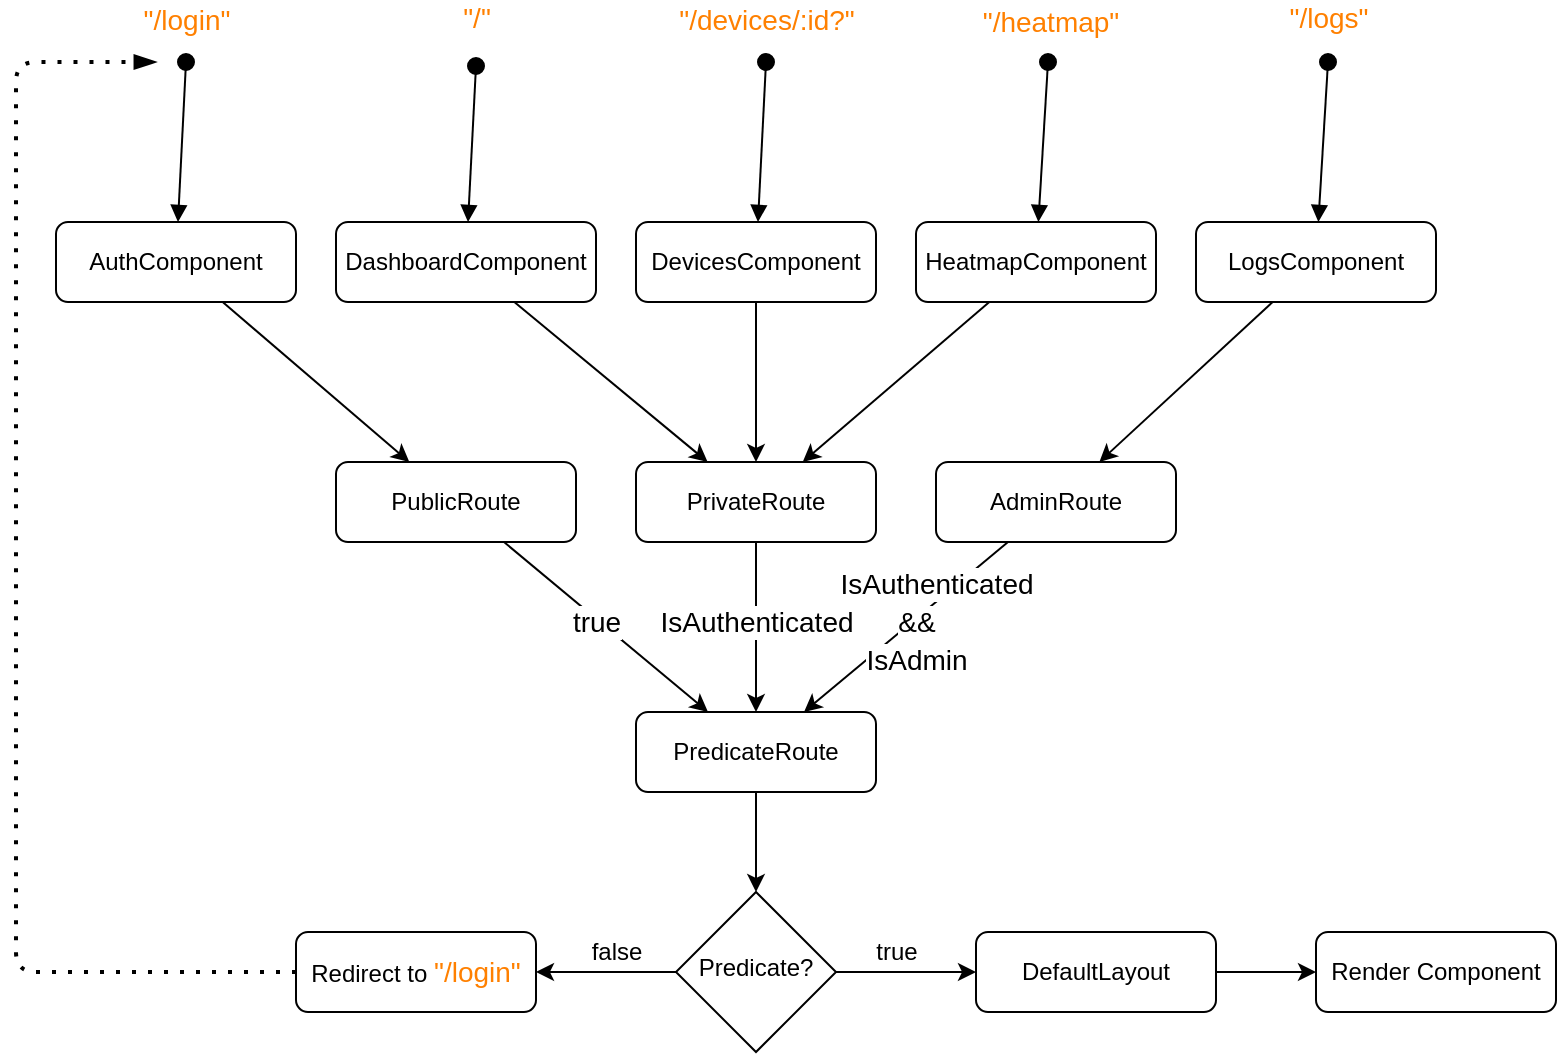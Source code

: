 <mxfile version="13.10.9" type="device"><diagram id="C5RBs43oDa-KdzZeNtuy" name="Page-1"><mxGraphModel dx="1422" dy="745" grid="1" gridSize="10" guides="1" tooltips="1" connect="1" arrows="1" fold="1" page="1" pageScale="1" pageWidth="827" pageHeight="1169" math="0" shadow="0"><root><mxCell id="WIyWlLk6GJQsqaUBKTNV-0"/><mxCell id="WIyWlLk6GJQsqaUBKTNV-1" parent="WIyWlLk6GJQsqaUBKTNV-0"/><mxCell id="gDm3vPsg-y2dDTlUqpbz-4" style="edgeStyle=orthogonalEdgeStyle;rounded=0;orthogonalLoop=1;jettySize=auto;html=1;" edge="1" parent="WIyWlLk6GJQsqaUBKTNV-1" source="WIyWlLk6GJQsqaUBKTNV-3" target="WIyWlLk6GJQsqaUBKTNV-10"><mxGeometry relative="1" as="geometry"/></mxCell><mxCell id="WIyWlLk6GJQsqaUBKTNV-3" value="PredicateRoute" style="rounded=1;whiteSpace=wrap;html=1;fontSize=12;glass=0;strokeWidth=1;shadow=0;" parent="WIyWlLk6GJQsqaUBKTNV-1" vertex="1"><mxGeometry x="330" y="565" width="120" height="40" as="geometry"/></mxCell><mxCell id="gDm3vPsg-y2dDTlUqpbz-0" style="edgeStyle=orthogonalEdgeStyle;rounded=0;orthogonalLoop=1;jettySize=auto;html=1;" edge="1" parent="WIyWlLk6GJQsqaUBKTNV-1" source="WIyWlLk6GJQsqaUBKTNV-10" target="WIyWlLk6GJQsqaUBKTNV-11"><mxGeometry relative="1" as="geometry"/></mxCell><mxCell id="gDm3vPsg-y2dDTlUqpbz-2" style="edgeStyle=orthogonalEdgeStyle;rounded=0;orthogonalLoop=1;jettySize=auto;html=1;entryX=0;entryY=0.5;entryDx=0;entryDy=0;" edge="1" parent="WIyWlLk6GJQsqaUBKTNV-1" source="WIyWlLk6GJQsqaUBKTNV-10" target="WIyWlLk6GJQsqaUBKTNV-12"><mxGeometry relative="1" as="geometry"/></mxCell><mxCell id="WIyWlLk6GJQsqaUBKTNV-10" value="Predicate?" style="rhombus;whiteSpace=wrap;html=1;shadow=0;fontFamily=Helvetica;fontSize=12;align=center;strokeWidth=1;spacing=6;spacingTop=-4;" parent="WIyWlLk6GJQsqaUBKTNV-1" vertex="1"><mxGeometry x="350" y="655" width="80" height="80" as="geometry"/></mxCell><mxCell id="WIyWlLk6GJQsqaUBKTNV-11" value="Redirect to &lt;font color=&quot;#ff8000&quot; style=&quot;font-size: 14px&quot;&gt;&quot;/login&quot;&lt;/font&gt;" style="rounded=1;whiteSpace=wrap;html=1;fontSize=12;glass=0;strokeWidth=1;shadow=0;" parent="WIyWlLk6GJQsqaUBKTNV-1" vertex="1"><mxGeometry x="160" y="675" width="120" height="40" as="geometry"/></mxCell><mxCell id="WIyWlLk6GJQsqaUBKTNV-12" value="DefaultLayout" style="rounded=1;whiteSpace=wrap;html=1;fontSize=12;glass=0;strokeWidth=1;shadow=0;" parent="WIyWlLk6GJQsqaUBKTNV-1" vertex="1"><mxGeometry x="500" y="675" width="120" height="40" as="geometry"/></mxCell><mxCell id="gDm3vPsg-y2dDTlUqpbz-1" value="false" style="text;html=1;align=center;verticalAlign=middle;resizable=0;points=[];autosize=1;" vertex="1" parent="WIyWlLk6GJQsqaUBKTNV-1"><mxGeometry x="300" y="675" width="40" height="20" as="geometry"/></mxCell><mxCell id="gDm3vPsg-y2dDTlUqpbz-3" value="true" style="text;html=1;align=center;verticalAlign=middle;resizable=0;points=[];autosize=1;" vertex="1" parent="WIyWlLk6GJQsqaUBKTNV-1"><mxGeometry x="440" y="675" width="40" height="20" as="geometry"/></mxCell><mxCell id="gDm3vPsg-y2dDTlUqpbz-5" value="PublicRoute" style="rounded=1;whiteSpace=wrap;html=1;fontSize=12;glass=0;strokeWidth=1;shadow=0;" vertex="1" parent="WIyWlLk6GJQsqaUBKTNV-1"><mxGeometry x="180" y="440" width="120" height="40" as="geometry"/></mxCell><mxCell id="gDm3vPsg-y2dDTlUqpbz-6" value="PrivateRoute" style="rounded=1;whiteSpace=wrap;html=1;fontSize=12;glass=0;strokeWidth=1;shadow=0;" vertex="1" parent="WIyWlLk6GJQsqaUBKTNV-1"><mxGeometry x="330" y="440" width="120" height="40" as="geometry"/></mxCell><mxCell id="gDm3vPsg-y2dDTlUqpbz-7" value="AdminRoute" style="rounded=1;whiteSpace=wrap;html=1;fontSize=12;glass=0;strokeWidth=1;shadow=0;" vertex="1" parent="WIyWlLk6GJQsqaUBKTNV-1"><mxGeometry x="480" y="440" width="120" height="40" as="geometry"/></mxCell><mxCell id="gDm3vPsg-y2dDTlUqpbz-9" value="" style="endArrow=classic;html=1;" edge="1" parent="WIyWlLk6GJQsqaUBKTNV-1" source="gDm3vPsg-y2dDTlUqpbz-5" target="WIyWlLk6GJQsqaUBKTNV-3"><mxGeometry width="50" height="50" relative="1" as="geometry"><mxPoint x="380" y="645" as="sourcePoint"/><mxPoint x="430" y="595" as="targetPoint"/></mxGeometry></mxCell><mxCell id="gDm3vPsg-y2dDTlUqpbz-13" value="true" style="edgeLabel;html=1;align=center;verticalAlign=middle;resizable=0;points=[];fontSize=14;" vertex="1" connectable="0" parent="gDm3vPsg-y2dDTlUqpbz-9"><mxGeometry x="-0.238" y="2" relative="1" as="geometry"><mxPoint x="5.54" y="8.89" as="offset"/></mxGeometry></mxCell><mxCell id="gDm3vPsg-y2dDTlUqpbz-10" value="" style="endArrow=classic;html=1;" edge="1" parent="WIyWlLk6GJQsqaUBKTNV-1" source="gDm3vPsg-y2dDTlUqpbz-6" target="WIyWlLk6GJQsqaUBKTNV-3"><mxGeometry width="50" height="50" relative="1" as="geometry"><mxPoint x="230" y="495" as="sourcePoint"/><mxPoint x="340" y="575.0" as="targetPoint"/></mxGeometry></mxCell><mxCell id="gDm3vPsg-y2dDTlUqpbz-72" value="IsAuthenticated" style="edgeLabel;html=1;align=center;verticalAlign=middle;resizable=0;points=[];fontSize=14;" vertex="1" connectable="0" parent="gDm3vPsg-y2dDTlUqpbz-10"><mxGeometry x="-0.507" y="-2" relative="1" as="geometry"><mxPoint x="2" y="18.86" as="offset"/></mxGeometry></mxCell><mxCell id="gDm3vPsg-y2dDTlUqpbz-11" value="" style="endArrow=classic;html=1;" edge="1" parent="WIyWlLk6GJQsqaUBKTNV-1" source="gDm3vPsg-y2dDTlUqpbz-7" target="WIyWlLk6GJQsqaUBKTNV-3"><mxGeometry width="50" height="50" relative="1" as="geometry"><mxPoint x="258.333" y="495" as="sourcePoint"/><mxPoint x="371.667" y="575.0" as="targetPoint"/></mxGeometry></mxCell><mxCell id="gDm3vPsg-y2dDTlUqpbz-14" value="IsAuthenticated " style="edgeLabel;html=1;align=center;verticalAlign=middle;resizable=0;points=[];fontSize=14;labelBackgroundColor=#ffffff;" vertex="1" connectable="0" parent="gDm3vPsg-y2dDTlUqpbz-11"><mxGeometry x="-0.181" y="3" relative="1" as="geometry"><mxPoint x="3.98" y="-16.87" as="offset"/></mxGeometry></mxCell><mxCell id="gDm3vPsg-y2dDTlUqpbz-73" value="&amp;amp;&amp;amp;" style="edgeLabel;html=1;align=center;verticalAlign=middle;resizable=0;points=[];fontSize=14;" vertex="1" connectable="0" parent="gDm3vPsg-y2dDTlUqpbz-11"><mxGeometry x="0.258" y="3" relative="1" as="geometry"><mxPoint x="16.17" y="-15.71" as="offset"/></mxGeometry></mxCell><mxCell id="gDm3vPsg-y2dDTlUqpbz-74" value="IsAdmin" style="edgeLabel;html=1;align=center;verticalAlign=middle;resizable=0;points=[];fontSize=14;" vertex="1" connectable="0" parent="gDm3vPsg-y2dDTlUqpbz-11"><mxGeometry x="0.349" y="2" relative="1" as="geometry"><mxPoint x="21.64" as="offset"/></mxGeometry></mxCell><mxCell id="gDm3vPsg-y2dDTlUqpbz-20" value="&lt;font style=&quot;font-size: 14px&quot; color=&quot;#ff8000&quot;&gt;&quot;/login&quot;&lt;/font&gt;" style="html=1;verticalAlign=bottom;startArrow=oval;startFill=1;endArrow=block;startSize=8;" edge="1" parent="WIyWlLk6GJQsqaUBKTNV-1" target="gDm3vPsg-y2dDTlUqpbz-60"><mxGeometry x="-1" y="-10" width="60" relative="1" as="geometry"><mxPoint x="105" y="240" as="sourcePoint"/><mxPoint x="45" y="70" as="targetPoint"/><Array as="points"/><mxPoint x="10" y="-10" as="offset"/></mxGeometry></mxCell><mxCell id="gDm3vPsg-y2dDTlUqpbz-22" value="&lt;font style=&quot;font-size: 14px&quot; color=&quot;#ff8000&quot;&gt;&quot;/devices/:id?&quot;&lt;/font&gt;" style="html=1;verticalAlign=bottom;startArrow=oval;startFill=1;endArrow=block;startSize=8;" edge="1" parent="WIyWlLk6GJQsqaUBKTNV-1" target="gDm3vPsg-y2dDTlUqpbz-62"><mxGeometry x="-1" y="-10" width="60" relative="1" as="geometry"><mxPoint x="395" y="240" as="sourcePoint"/><mxPoint x="410" y="-38" as="targetPoint"/><Array as="points"/><mxPoint x="10" y="-10" as="offset"/></mxGeometry></mxCell><mxCell id="gDm3vPsg-y2dDTlUqpbz-23" value="&lt;font style=&quot;font-size: 14px&quot; color=&quot;#ff8000&quot;&gt;&quot;/heatmap&quot;&lt;/font&gt;" style="html=1;verticalAlign=bottom;startArrow=oval;startFill=1;endArrow=block;startSize=8;" edge="1" parent="WIyWlLk6GJQsqaUBKTNV-1" target="gDm3vPsg-y2dDTlUqpbz-63"><mxGeometry x="-1" y="10" width="60" relative="1" as="geometry"><mxPoint x="536" y="240" as="sourcePoint"/><mxPoint x="510" y="12" as="targetPoint"/><Array as="points"/><mxPoint x="-9" y="-10" as="offset"/></mxGeometry></mxCell><mxCell id="gDm3vPsg-y2dDTlUqpbz-24" value="&lt;font style=&quot;font-size: 14px&quot; color=&quot;#ff8000&quot;&gt;&quot;/logs&quot;&lt;/font&gt;" style="html=1;verticalAlign=bottom;startArrow=oval;startFill=1;endArrow=block;startSize=8;" edge="1" parent="WIyWlLk6GJQsqaUBKTNV-1" target="gDm3vPsg-y2dDTlUqpbz-64"><mxGeometry x="-1" y="-10" width="60" relative="1" as="geometry"><mxPoint x="676" y="240" as="sourcePoint"/><mxPoint x="700" y="80" as="targetPoint"/><Array as="points"/><mxPoint x="10" y="-10" as="offset"/></mxGeometry></mxCell><mxCell id="gDm3vPsg-y2dDTlUqpbz-48" value="&lt;font style=&quot;font-size: 14px&quot; color=&quot;#ff8000&quot;&gt;&quot;/&quot;&lt;/font&gt;" style="html=1;verticalAlign=bottom;startArrow=oval;startFill=1;endArrow=block;startSize=8;" edge="1" parent="WIyWlLk6GJQsqaUBKTNV-1" target="gDm3vPsg-y2dDTlUqpbz-61"><mxGeometry x="-1" y="-12" width="60" relative="1" as="geometry"><mxPoint x="250" y="242" as="sourcePoint"/><mxPoint x="270" y="-30" as="targetPoint"/><Array as="points"/><mxPoint x="12" y="-12" as="offset"/></mxGeometry></mxCell><mxCell id="gDm3vPsg-y2dDTlUqpbz-57" value="Render Component" style="rounded=1;whiteSpace=wrap;html=1;fontSize=12;glass=0;strokeWidth=1;shadow=0;" vertex="1" parent="WIyWlLk6GJQsqaUBKTNV-1"><mxGeometry x="670" y="675" width="120" height="40" as="geometry"/></mxCell><mxCell id="gDm3vPsg-y2dDTlUqpbz-58" value="" style="endArrow=classic;html=1;" edge="1" parent="WIyWlLk6GJQsqaUBKTNV-1" source="WIyWlLk6GJQsqaUBKTNV-12" target="gDm3vPsg-y2dDTlUqpbz-57"><mxGeometry width="50" height="50" relative="1" as="geometry"><mxPoint x="258.333" y="495.0" as="sourcePoint"/><mxPoint x="371.667" y="575" as="targetPoint"/></mxGeometry></mxCell><mxCell id="gDm3vPsg-y2dDTlUqpbz-60" value="AuthComponent" style="rounded=1;whiteSpace=wrap;html=1;fontSize=12;glass=0;strokeWidth=1;shadow=0;" vertex="1" parent="WIyWlLk6GJQsqaUBKTNV-1"><mxGeometry x="40" y="320" width="120" height="40" as="geometry"/></mxCell><mxCell id="gDm3vPsg-y2dDTlUqpbz-61" value="DashboardComponent" style="rounded=1;whiteSpace=wrap;html=1;fontSize=12;glass=0;strokeWidth=1;shadow=0;" vertex="1" parent="WIyWlLk6GJQsqaUBKTNV-1"><mxGeometry x="180" y="320" width="130" height="40" as="geometry"/></mxCell><mxCell id="gDm3vPsg-y2dDTlUqpbz-62" value="DevicesComponent" style="rounded=1;whiteSpace=wrap;html=1;fontSize=12;glass=0;strokeWidth=1;shadow=0;" vertex="1" parent="WIyWlLk6GJQsqaUBKTNV-1"><mxGeometry x="330" y="320" width="120" height="40" as="geometry"/></mxCell><mxCell id="gDm3vPsg-y2dDTlUqpbz-63" value="HeatmapComponent" style="rounded=1;whiteSpace=wrap;html=1;fontSize=12;glass=0;strokeWidth=1;shadow=0;" vertex="1" parent="WIyWlLk6GJQsqaUBKTNV-1"><mxGeometry x="470" y="320" width="120" height="40" as="geometry"/></mxCell><mxCell id="gDm3vPsg-y2dDTlUqpbz-64" value="LogsComponent" style="rounded=1;whiteSpace=wrap;html=1;fontSize=12;glass=0;strokeWidth=1;shadow=0;" vertex="1" parent="WIyWlLk6GJQsqaUBKTNV-1"><mxGeometry x="610" y="320" width="120" height="40" as="geometry"/></mxCell><mxCell id="gDm3vPsg-y2dDTlUqpbz-65" value="" style="endArrow=classic;html=1;" edge="1" parent="WIyWlLk6GJQsqaUBKTNV-1" source="gDm3vPsg-y2dDTlUqpbz-60" target="gDm3vPsg-y2dDTlUqpbz-5"><mxGeometry width="50" height="50" relative="1" as="geometry"><mxPoint x="257.2" y="490" as="sourcePoint"/><mxPoint x="372.8" y="575" as="targetPoint"/></mxGeometry></mxCell><mxCell id="gDm3vPsg-y2dDTlUqpbz-67" value="" style="endArrow=classic;html=1;" edge="1" parent="WIyWlLk6GJQsqaUBKTNV-1" source="gDm3vPsg-y2dDTlUqpbz-61" target="gDm3vPsg-y2dDTlUqpbz-6"><mxGeometry width="50" height="50" relative="1" as="geometry"><mxPoint x="134.167" y="370" as="sourcePoint"/><mxPoint x="210.833" y="450" as="targetPoint"/></mxGeometry></mxCell><mxCell id="gDm3vPsg-y2dDTlUqpbz-68" value="" style="endArrow=classic;html=1;" edge="1" parent="WIyWlLk6GJQsqaUBKTNV-1" source="gDm3vPsg-y2dDTlUqpbz-62" target="gDm3vPsg-y2dDTlUqpbz-6"><mxGeometry width="50" height="50" relative="1" as="geometry"><mxPoint x="283.333" y="370" as="sourcePoint"/><mxPoint x="376.667" y="450" as="targetPoint"/></mxGeometry></mxCell><mxCell id="gDm3vPsg-y2dDTlUqpbz-69" value="" style="endArrow=classic;html=1;" edge="1" parent="WIyWlLk6GJQsqaUBKTNV-1" source="gDm3vPsg-y2dDTlUqpbz-63" target="gDm3vPsg-y2dDTlUqpbz-6"><mxGeometry width="50" height="50" relative="1" as="geometry"><mxPoint x="404.167" y="370" as="sourcePoint"/><mxPoint x="400.833" y="450" as="targetPoint"/></mxGeometry></mxCell><mxCell id="gDm3vPsg-y2dDTlUqpbz-70" value="" style="endArrow=classic;html=1;" edge="1" parent="WIyWlLk6GJQsqaUBKTNV-1" source="gDm3vPsg-y2dDTlUqpbz-64" target="gDm3vPsg-y2dDTlUqpbz-7"><mxGeometry width="50" height="50" relative="1" as="geometry"><mxPoint x="520.833" y="370" as="sourcePoint"/><mxPoint x="424.167" y="450" as="targetPoint"/></mxGeometry></mxCell><mxCell id="gDm3vPsg-y2dDTlUqpbz-71" value="" style="endArrow=blockThin;dashed=1;html=1;dashPattern=1 3;strokeWidth=2;endFill=1;" edge="1" parent="WIyWlLk6GJQsqaUBKTNV-1" source="WIyWlLk6GJQsqaUBKTNV-11"><mxGeometry width="50" height="50" relative="1" as="geometry"><mxPoint x="40" y="540" as="sourcePoint"/><mxPoint x="90" y="240" as="targetPoint"/><Array as="points"><mxPoint x="20" y="695"/><mxPoint x="20" y="240"/></Array></mxGeometry></mxCell></root></mxGraphModel></diagram></mxfile>
